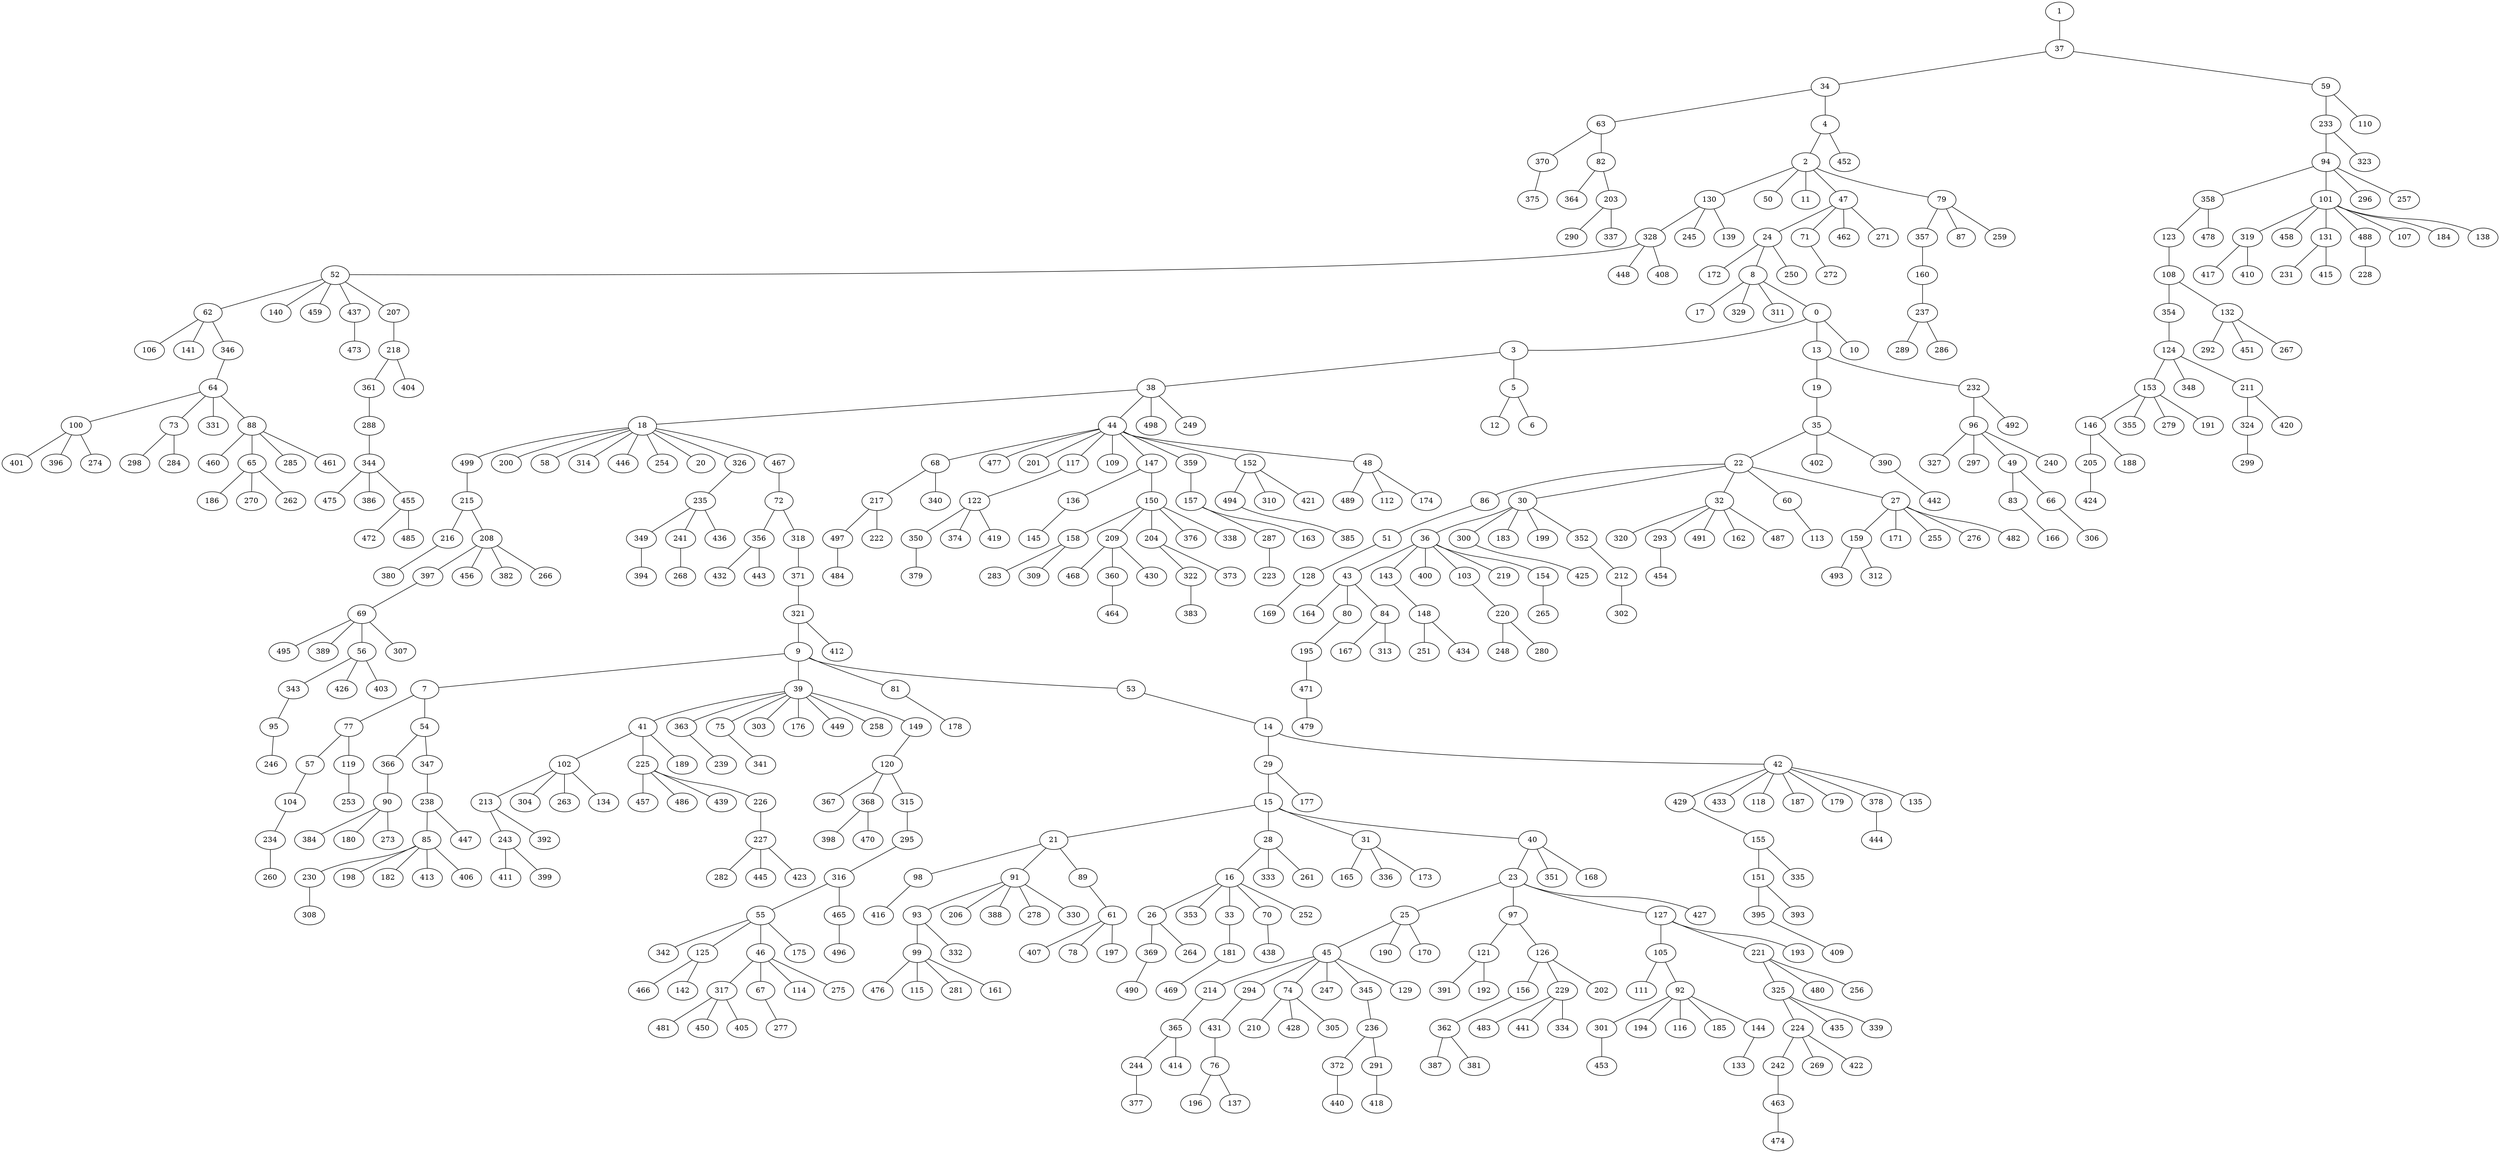 graph{
   55 -- 342;
   61 -- 407;
   68 -- 217;
   45 -- 214;
   21 -- 98;
   349 -- 394;
   316 -- 465;
   100 -- 401;
   235 -- 241;
   217 -- 497;
   214 -- 365;
   64 -- 73;
   98 -- 416;
   465 -- 496;
   21 -- 91;
   241 -- 268;
   497 -- 484;
   41 -- 102;
   365 -- 244;
   73 -- 298;
   235 -- 436;
   217 -- 222;
   91 -- 93;
   18 -- 499;
   73 -- 284;
   102 -- 213;
   244 -- 377;
   68 -- 340;
   64 -- 331;
   365 -- 414;
   44 -- 477;
   93 -- 99;
   499 -- 215;
   62 -- 106;
   213 -- 243;
   45 -- 294;
   44 -- 201;
   62 -- 141;
   99 -- 476;
   215 -- 216;
   243 -- 411;
   294 -- 431;
   44 -- 117;
   52 -- 140;
   99 -- 115;
   243 -- 399;
   216 -- 380;
   328 -- 448;
   431 -- 76;
   117 -- 122;
   213 -- 392;
   45 -- 74;
   99 -- 281;
   215 -- 208;
   328 -- 408;
   18 -- 200;
   102 -- 304;
   76 -- 196;
   99 -- 161;
   122 -- 350;
   130 -- 245;
   208 -- 397;
   102 -- 263;
   76 -- 137;
   93 -- 332;
   130 -- 139;
   350 -- 379;
   91 -- 206;
   397 -- 69;
   102 -- 134;
   2 -- 50;
   122 -- 374;
   74 -- 210;
   41 -- 225;
   91 -- 388;
   69 -- 495;
   2 -- 11;
   122 -- 419;
   74 -- 428;
   34 -- 63;
   91 -- 278;
   44 -- 109;
   225 -- 457;
   69 -- 389;
   74 -- 305;
   38 -- 498;
   91 -- 330;
   63 -- 370;
   225 -- 486;
   69 -- 56;
   45 -- 247;
   15 -- 28;
   38 -- 249;
   225 -- 439;
   25 -- 190;
   370 -- 375;
   56 -- 343;
   3 -- 5;
   28 -- 16;
   63 -- 82;
   225 -- 226;
   25 -- 170;
   37 -- 59;
   343 -- 95;
   5 -- 12;
   23 -- 97;
   16 -- 26;
   82 -- 364;
   226 -- 227;
   5 -- 6;
   41 -- 189;
   95 -- 246;
   97 -- 121;
   26 -- 369;
   82 -- 203;
   56 -- 426;
   227 -- 282;
   24 -- 172;
   121 -- 391;
   369 -- 490;
   56 -- 403;
   227 -- 445;
   47 -- 71;
   203 -- 290;
   26 -- 264;
   69 -- 307;
   121 -- 192;
   203 -- 337;
   227 -- 423;
   208 -- 456;
   71 -- 272;
   16 -- 353;
   471 -- 479;
   220 -- 248;
   43 -- 164;
   148 -- 251;
   220 -- 280;
   36 -- 43;
   143 -- 148;
   36 -- 400;
   80 -- 195;
   43 -- 84;
   84 -- 167;
   195 -- 471;
   36 -- 103;
   36 -- 219;
   43 -- 80;
   148 -- 434;
   154 -- 265;
   84 -- 313;
   36 -- 143;
   103 -- 220;
   97 -- 126;
   16 -- 33;
   126 -- 156;
   33 -- 181;
   156 -- 362;
   181 -- 469;
   362 -- 387;
   16 -- 70;
   362 -- 381;
   70 -- 438;
   126 -- 229;
   16 -- 252;
   229 -- 483;
   28 -- 333;
   86 -- 51;
   229 -- 441;
   28 -- 261;
   15 -- 31;
   229 -- 334;
   300 -- 425;
   126 -- 202;
   31 -- 165;
   23 -- 127;
   30 -- 300;
   31 -- 336;
   127 -- 105;
   31 -- 173;
   29 -- 177;
   105 -- 111;
   212 -- 302;
   22 -- 86;
   105 -- 92;
   7 -- 77;
   92 -- 301;
   77 -- 57;
   30 -- 183;
   301 -- 453;
   57 -- 104;
   92 -- 194;
   104 -- 234;
   92 -- 116;
   77 -- 119;
   30 -- 199;
   92 -- 185;
   234 -- 260;
   92 -- 144;
   352 -- 212;
   127 -- 221;
   119 -- 253;
   7 -- 54;
   144 -- 133;
   47 -- 462;
   39 -- 363;
   208 -- 382;
   59 -- 233;
   47 -- 271;
   208 -- 266;
   363 -- 239;
   233 -- 94;
   2 -- 79;
   39 -- 75;
   18 -- 58;
   94 -- 358;
   79 -- 357;
   75 -- 341;
   18 -- 314;
   358 -- 123;
   39 -- 303;
   357 -- 160;
   18 -- 446;
   39 -- 176;
   123 -- 108;
   18 -- 254;
   160 -- 237;
   79 -- 87;
   39 -- 449;
   18 -- 20;
   108 -- 354;
   237 -- 289;
   39 -- 258;
   38 -- 44;
   237 -- 286;
   354 -- 124;
   9 -- 81;
   44 -- 147;
   79 -- 259;
   124 -- 153;
   81 -- 178;
   147 -- 136;
   2 -- 130;
   9 -- 53;
   153 -- 146;
   136 -- 145;
   130 -- 328;
   53 -- 14;
   146 -- 205;
   147 -- 150;
   328 -- 52;
   14 -- 42;
   205 -- 424;
   150 -- 158;
   52 -- 459;
   146 -- 188;
   42 -- 429;
   158 -- 283;
   153 -- 355;
   52 -- 437;
   429 -- 155;
   158 -- 309;
   153 -- 279;
   437 -- 473;
   150 -- 209;
   155 -- 151;
   153 -- 191;
   52 -- 207;
   124 -- 348;
   209 -- 468;
   151 -- 395;
   207 -- 218;
   124 -- 211;
   209 -- 360;
   108 -- 132;
   395 -- 409;
   218 -- 361;
   211 -- 324;
   151 -- 393;
   360 -- 464;
   120 -- 367;
   155 -- 335;
   209 -- 430;
   361 -- 288;
   324 -- 299;
   30 -- 352;
   120 -- 368;
   42 -- 433;
   321 -- 412;
   150 -- 204;
   211 -- 420;
   54 -- 366;
   288 -- 344;
   42 -- 118;
   368 -- 398;
   221 -- 325;
   218 -- 404;
   8 -- 17;
   204 -- 322;
   358 -- 478;
   42 -- 187;
   366 -- 90;
   344 -- 475;
   368 -- 470;
   132 -- 292;
   325 -- 224;
   4 -- 2;
   322 -- 383;
   120 -- 315;
   42 -- 179;
   344 -- 386;
   90 -- 384;
   132 -- 451;
   39 -- 41;
   204 -- 373;
   4 -- 452;
   224 -- 242;
   42 -- 378;
   344 -- 455;
   132 -- 267;
   315 -- 295;
   90 -- 180;
   150 -- 376;
   242 -- 463;
   94 -- 101;
   378 -- 444;
   90 -- 273;
   150 -- 338;
   295 -- 316;
   455 -- 472;
   54 -- 347;
   44 -- 359;
   42 -- 135;
   463 -- 474;
   455 -- 485;
   101 -- 319;
   316 -- 55;
   14 -- 29;
   224 -- 269;
   347 -- 238;
   359 -- 157;
   52 -- 62;
   9 -- 7;
   319 -- 417;
   8 -- 329;
   224 -- 422;
   55 -- 125;
   29 -- 15;
   62 -- 346;
   238 -- 85;
   157 -- 287;
   325 -- 435;
   319 -- 410;
   47 -- 24;
   125 -- 466;
   15 -- 40;
   325 -- 339;
   85 -- 230;
   287 -- 223;
   346 -- 64;
   101 -- 458;
   125 -- 142;
   221 -- 480;
   157 -- 163;
   40 -- 23;
   64 -- 88;
   101 -- 131;
   230 -- 308;
   44 -- 152;
   24 -- 8;
   55 -- 46;
   221 -- 256;
   85 -- 198;
   131 -- 231;
   23 -- 25;
   88 -- 460;
   127 -- 193;
   152 -- 494;
   37 -- 34;
   46 -- 317;
   34 -- 4;
   85 -- 182;
   131 -- 415;
   8 -- 311;
   23 -- 427;
   88 -- 65;
   25 -- 45;
   494 -- 385;
   101 -- 488;
   317 -- 481;
   40 -- 351;
   85 -- 413;
   152 -- 310;
   65 -- 186;
   45 -- 345;
   317 -- 450;
   40 -- 168;
   85 -- 406;
   488 -- 228;
   152 -- 421;
   65 -- 270;
   15 -- 21;
   238 -- 447;
   101 -- 107;
   317 -- 405;
   345 -- 236;
   18 -- 326;
   44 -- 48;
   65 -- 262;
   46 -- 67;
   101 -- 184;
   21 -- 89;
   356 -- 432;
   1 -- 37;
   236 -- 372;
   88 -- 285;
   48 -- 489;
   101 -- 138;
   67 -- 277;
   356 -- 443;
   89 -- 61;
   88 -- 461;
   372 -- 440;
   48 -- 112;
   94 -- 296;
   46 -- 114;
   64 -- 100;
   2 -- 47;
   236 -- 291;
   61 -- 78;
   326 -- 235;
   48 -- 174;
   46 -- 275;
   45 -- 129;
   94 -- 257;
   44 -- 68;
   100 -- 396;
   233 -- 323;
   55 -- 175;
   291 -- 418;
   61 -- 197;
   235 -- 349;
   59 -- 110;
   100 -- 274;
   32 -- 320;
   51 -- 128;
   39 -- 149;
   32 -- 293;
   3 -- 38;
   32 -- 491;
   293 -- 454;
   128 -- 169;
   22 -- 32;
   24 -- 250;
   0 -- 3;
   321 -- 9;
   72 -- 356;
   9 -- 39;
   35 -- 402;
   371 -- 321;
   390 -- 442;
   72 -- 318;
   35 -- 390;
   60 -- 113;
   318 -- 371;
   22 -- 60;
   32 -- 162;
   38 -- 18;
   32 -- 487;
   467 -- 72;
   18 -- 467;
   13 -- 19;
   159 -- 493;
   36 -- 154;
   83 -- 166;
   159 -- 312;
   96 -- 327;
   0 -- 13;
   232 -- 492;
   27 -- 159;
   30 -- 36;
   96 -- 297;
   232 -- 96;
   22 -- 27;
   35 -- 22;
   96 -- 49;
   49 -- 83;
   19 -- 35;
   22 -- 30;
   27 -- 171;
   96 -- 240;
   8 -- 0;
   27 -- 255;
   0 -- 10;
   13 -- 232;
   49 -- 66;
   27 -- 276;
   66 -- 306;
   149 -- 120;
   27 -- 482;
}